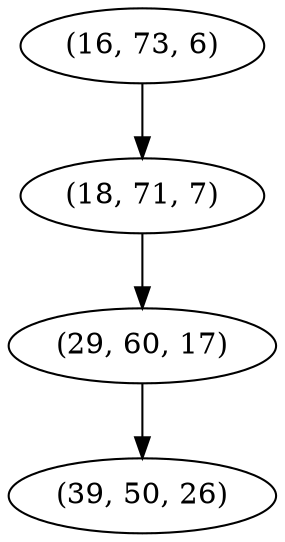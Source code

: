 digraph tree {
    "(16, 73, 6)";
    "(18, 71, 7)";
    "(29, 60, 17)";
    "(39, 50, 26)";
    "(16, 73, 6)" -> "(18, 71, 7)";
    "(18, 71, 7)" -> "(29, 60, 17)";
    "(29, 60, 17)" -> "(39, 50, 26)";
}
